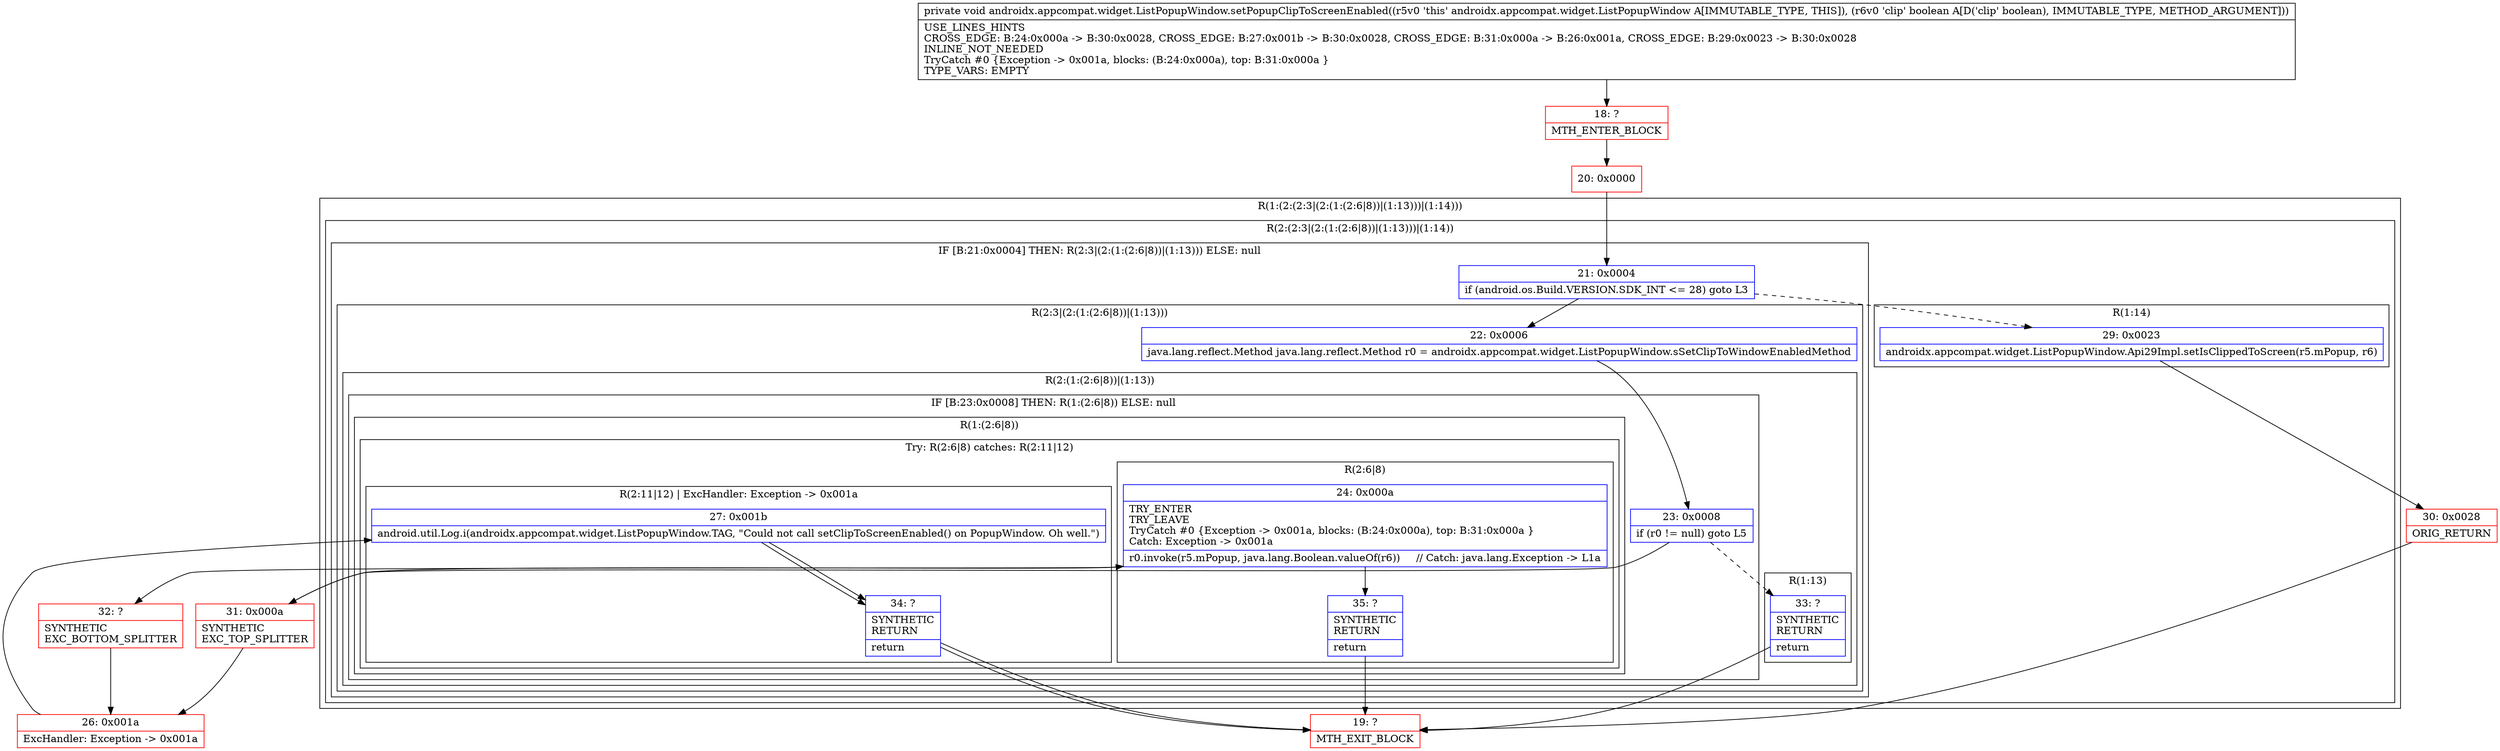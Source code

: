 digraph "CFG forandroidx.appcompat.widget.ListPopupWindow.setPopupClipToScreenEnabled(Z)V" {
subgraph cluster_Region_665945446 {
label = "R(1:(2:(2:3|(2:(1:(2:6|8))|(1:13)))|(1:14)))";
node [shape=record,color=blue];
subgraph cluster_Region_762538268 {
label = "R(2:(2:3|(2:(1:(2:6|8))|(1:13)))|(1:14))";
node [shape=record,color=blue];
subgraph cluster_IfRegion_395924897 {
label = "IF [B:21:0x0004] THEN: R(2:3|(2:(1:(2:6|8))|(1:13))) ELSE: null";
node [shape=record,color=blue];
Node_21 [shape=record,label="{21\:\ 0x0004|if (android.os.Build.VERSION.SDK_INT \<= 28) goto L3\l}"];
subgraph cluster_Region_175891055 {
label = "R(2:3|(2:(1:(2:6|8))|(1:13)))";
node [shape=record,color=blue];
Node_22 [shape=record,label="{22\:\ 0x0006|java.lang.reflect.Method java.lang.reflect.Method r0 = androidx.appcompat.widget.ListPopupWindow.sSetClipToWindowEnabledMethod\l}"];
subgraph cluster_Region_566886308 {
label = "R(2:(1:(2:6|8))|(1:13))";
node [shape=record,color=blue];
subgraph cluster_IfRegion_527948972 {
label = "IF [B:23:0x0008] THEN: R(1:(2:6|8)) ELSE: null";
node [shape=record,color=blue];
Node_23 [shape=record,label="{23\:\ 0x0008|if (r0 != null) goto L5\l}"];
subgraph cluster_Region_184079438 {
label = "R(1:(2:6|8))";
node [shape=record,color=blue];
subgraph cluster_TryCatchRegion_1022719876 {
label = "Try: R(2:6|8) catches: R(2:11|12)";
node [shape=record,color=blue];
subgraph cluster_Region_1262148454 {
label = "R(2:6|8)";
node [shape=record,color=blue];
Node_24 [shape=record,label="{24\:\ 0x000a|TRY_ENTER\lTRY_LEAVE\lTryCatch #0 \{Exception \-\> 0x001a, blocks: (B:24:0x000a), top: B:31:0x000a \}\lCatch: Exception \-\> 0x001a\l|r0.invoke(r5.mPopup, java.lang.Boolean.valueOf(r6))     \/\/ Catch: java.lang.Exception \-\> L1a\l}"];
Node_35 [shape=record,label="{35\:\ ?|SYNTHETIC\lRETURN\l|return\l}"];
}
subgraph cluster_Region_1637616102 {
label = "R(2:11|12) | ExcHandler: Exception \-\> 0x001a\l";
node [shape=record,color=blue];
Node_27 [shape=record,label="{27\:\ 0x001b|android.util.Log.i(androidx.appcompat.widget.ListPopupWindow.TAG, \"Could not call setClipToScreenEnabled() on PopupWindow. Oh well.\")\l}"];
Node_34 [shape=record,label="{34\:\ ?|SYNTHETIC\lRETURN\l|return\l}"];
}
}
}
}
subgraph cluster_Region_264699566 {
label = "R(1:13)";
node [shape=record,color=blue];
Node_33 [shape=record,label="{33\:\ ?|SYNTHETIC\lRETURN\l|return\l}"];
}
}
}
}
subgraph cluster_Region_1137709500 {
label = "R(1:14)";
node [shape=record,color=blue];
Node_29 [shape=record,label="{29\:\ 0x0023|androidx.appcompat.widget.ListPopupWindow.Api29Impl.setIsClippedToScreen(r5.mPopup, r6)\l}"];
}
}
}
subgraph cluster_Region_1637616102 {
label = "R(2:11|12) | ExcHandler: Exception \-\> 0x001a\l";
node [shape=record,color=blue];
Node_27 [shape=record,label="{27\:\ 0x001b|android.util.Log.i(androidx.appcompat.widget.ListPopupWindow.TAG, \"Could not call setClipToScreenEnabled() on PopupWindow. Oh well.\")\l}"];
Node_34 [shape=record,label="{34\:\ ?|SYNTHETIC\lRETURN\l|return\l}"];
}
Node_18 [shape=record,color=red,label="{18\:\ ?|MTH_ENTER_BLOCK\l}"];
Node_20 [shape=record,color=red,label="{20\:\ 0x0000}"];
Node_31 [shape=record,color=red,label="{31\:\ 0x000a|SYNTHETIC\lEXC_TOP_SPLITTER\l}"];
Node_32 [shape=record,color=red,label="{32\:\ ?|SYNTHETIC\lEXC_BOTTOM_SPLITTER\l}"];
Node_19 [shape=record,color=red,label="{19\:\ ?|MTH_EXIT_BLOCK\l}"];
Node_26 [shape=record,color=red,label="{26\:\ 0x001a|ExcHandler: Exception \-\> 0x001a\l}"];
Node_30 [shape=record,color=red,label="{30\:\ 0x0028|ORIG_RETURN\l}"];
MethodNode[shape=record,label="{private void androidx.appcompat.widget.ListPopupWindow.setPopupClipToScreenEnabled((r5v0 'this' androidx.appcompat.widget.ListPopupWindow A[IMMUTABLE_TYPE, THIS]), (r6v0 'clip' boolean A[D('clip' boolean), IMMUTABLE_TYPE, METHOD_ARGUMENT]))  | USE_LINES_HINTS\lCROSS_EDGE: B:24:0x000a \-\> B:30:0x0028, CROSS_EDGE: B:27:0x001b \-\> B:30:0x0028, CROSS_EDGE: B:31:0x000a \-\> B:26:0x001a, CROSS_EDGE: B:29:0x0023 \-\> B:30:0x0028\lINLINE_NOT_NEEDED\lTryCatch #0 \{Exception \-\> 0x001a, blocks: (B:24:0x000a), top: B:31:0x000a \}\lTYPE_VARS: EMPTY\l}"];
MethodNode -> Node_18;Node_21 -> Node_22;
Node_21 -> Node_29[style=dashed];
Node_22 -> Node_23;
Node_23 -> Node_31;
Node_23 -> Node_33[style=dashed];
Node_24 -> Node_32;
Node_24 -> Node_35;
Node_35 -> Node_19;
Node_27 -> Node_34;
Node_34 -> Node_19;
Node_33 -> Node_19;
Node_29 -> Node_30;
Node_27 -> Node_34;
Node_34 -> Node_19;
Node_18 -> Node_20;
Node_20 -> Node_21;
Node_31 -> Node_24;
Node_31 -> Node_26;
Node_32 -> Node_26;
Node_26 -> Node_27;
Node_30 -> Node_19;
}

